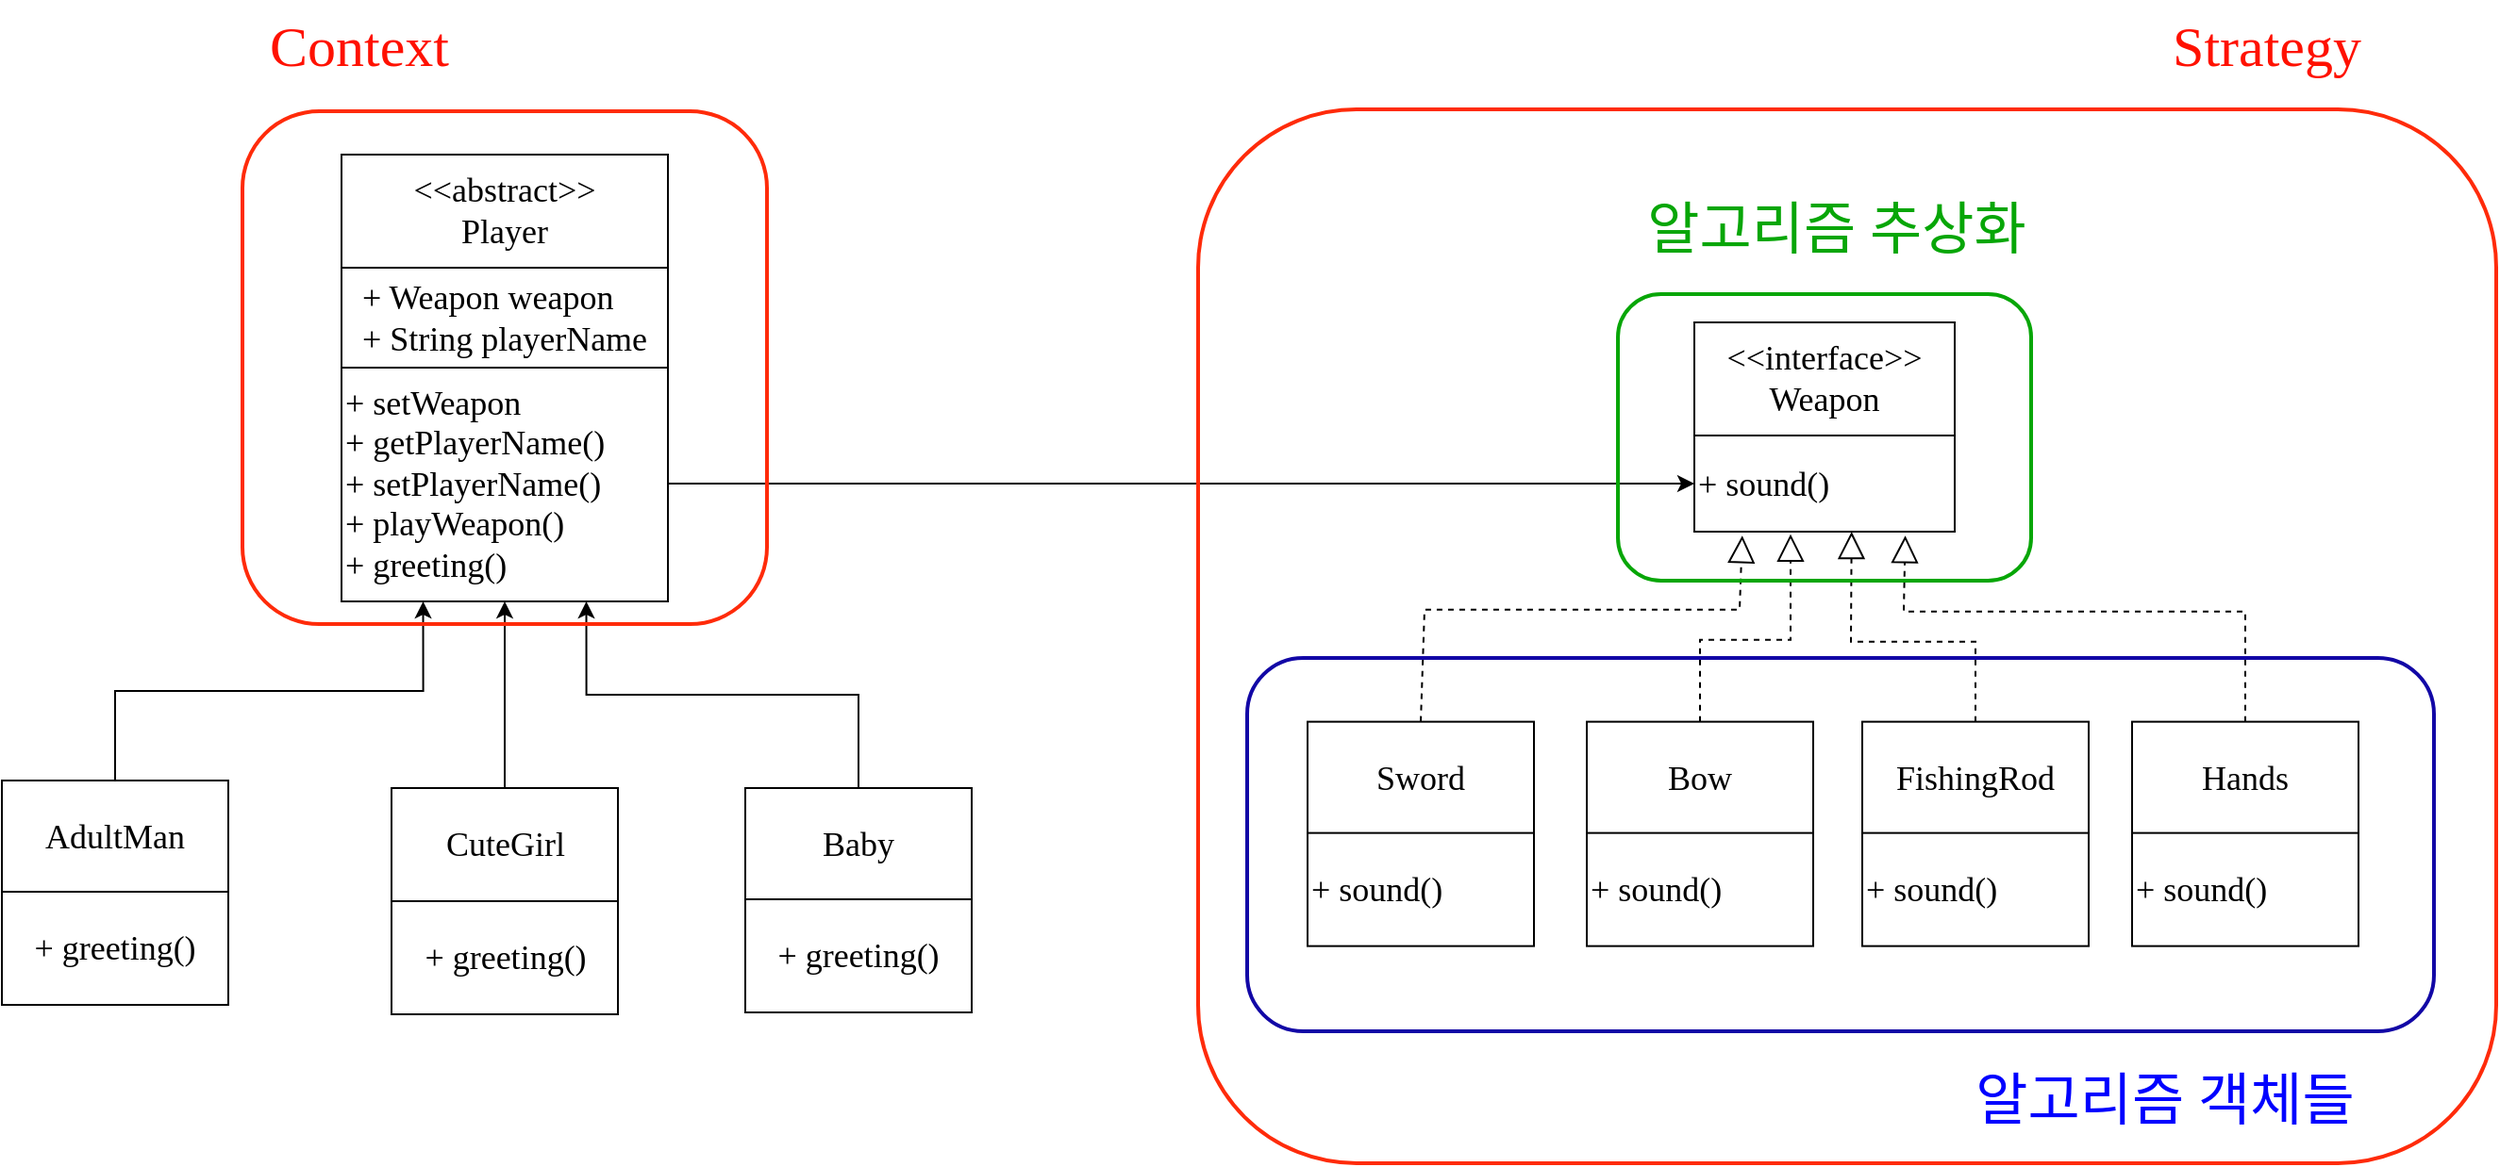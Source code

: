 <mxfile version="21.6.5" type="github">
  <diagram name="페이지-1" id="B4MePi_PxGgPZCZIqKph">
    <mxGraphModel dx="2487" dy="882" grid="0" gridSize="10" guides="1" tooltips="1" connect="1" arrows="1" fold="1" page="0" pageScale="1" pageWidth="827" pageHeight="1169" math="0" shadow="0">
      <root>
        <mxCell id="0" />
        <mxCell id="1" parent="0" />
        <mxCell id="rBUCDgXHiGP98CzNsXHS-55" style="edgeStyle=orthogonalEdgeStyle;rounded=0;orthogonalLoop=1;jettySize=auto;html=1;exitX=0.5;exitY=0;exitDx=0;exitDy=0;entryX=0.25;entryY=1;entryDx=0;entryDy=0;fontFamily=BinggraeMelona-Bold;fontSource=https%3A%2F%2Fcdn.jsdelivr.net%2Fgh%2Fprojectnoonnu%2Fnoonfonts_twelve%401.0%2FBinggraeMelona-Bold.woff;fontSize=18;" parent="1" source="rBUCDgXHiGP98CzNsXHS-2" target="rBUCDgXHiGP98CzNsXHS-66" edge="1">
          <mxGeometry relative="1" as="geometry">
            <mxPoint x="-198.114" y="585" as="targetPoint" />
          </mxGeometry>
        </mxCell>
        <mxCell id="rBUCDgXHiGP98CzNsXHS-2" value="AdultMan" style="rounded=0;whiteSpace=wrap;html=1;fontFamily=BinggraeMelona-Bold;fontSource=https%3A%2F%2Fcdn.jsdelivr.net%2Fgh%2Fprojectnoonnu%2Fnoonfonts_twelve%401.0%2FBinggraeMelona-Bold.woff;fontSize=18;" parent="1" vertex="1">
          <mxGeometry x="-452" y="680" width="120" height="60" as="geometry" />
        </mxCell>
        <mxCell id="rBUCDgXHiGP98CzNsXHS-81" style="edgeStyle=orthogonalEdgeStyle;rounded=0;orthogonalLoop=1;jettySize=auto;html=1;exitX=0.5;exitY=0;exitDx=0;exitDy=0;entryX=0.5;entryY=1;entryDx=0;entryDy=0;" parent="1" source="rBUCDgXHiGP98CzNsXHS-3" target="rBUCDgXHiGP98CzNsXHS-66" edge="1">
          <mxGeometry relative="1" as="geometry" />
        </mxCell>
        <mxCell id="rBUCDgXHiGP98CzNsXHS-3" value="CuteGirl" style="rounded=0;whiteSpace=wrap;html=1;fontFamily=BinggraeMelona-Bold;fontSource=https%3A%2F%2Fcdn.jsdelivr.net%2Fgh%2Fprojectnoonnu%2Fnoonfonts_twelve%401.0%2FBinggraeMelona-Bold.woff;fontSize=18;" parent="1" vertex="1">
          <mxGeometry x="-245.5" y="684" width="120" height="60" as="geometry" />
        </mxCell>
        <mxCell id="rBUCDgXHiGP98CzNsXHS-16" value="Sword" style="rounded=0;whiteSpace=wrap;html=1;fontFamily=BinggraeMelona-Bold;fontSource=https%3A%2F%2Fcdn.jsdelivr.net%2Fgh%2Fprojectnoonnu%2Fnoonfonts_twelve%401.0%2FBinggraeMelona-Bold.woff;fontSize=18;" parent="1" vertex="1">
          <mxGeometry x="240" y="648.82" width="120" height="60" as="geometry" />
        </mxCell>
        <mxCell id="rBUCDgXHiGP98CzNsXHS-17" value="Bow" style="rounded=0;whiteSpace=wrap;html=1;fontFamily=BinggraeMelona-Bold;fontSource=https%3A%2F%2Fcdn.jsdelivr.net%2Fgh%2Fprojectnoonnu%2Fnoonfonts_twelve%401.0%2FBinggraeMelona-Bold.woff;fontSize=18;" parent="1" vertex="1">
          <mxGeometry x="388" y="648.82" width="120" height="60" as="geometry" />
        </mxCell>
        <mxCell id="rBUCDgXHiGP98CzNsXHS-18" value="FishingRod" style="rounded=0;whiteSpace=wrap;html=1;fontFamily=BinggraeMelona-Bold;fontSource=https%3A%2F%2Fcdn.jsdelivr.net%2Fgh%2Fprojectnoonnu%2Fnoonfonts_twelve%401.0%2FBinggraeMelona-Bold.woff;fontSize=18;" parent="1" vertex="1">
          <mxGeometry x="534" y="648.82" width="120" height="60" as="geometry" />
        </mxCell>
        <mxCell id="rBUCDgXHiGP98CzNsXHS-28" value="Hands" style="rounded=0;whiteSpace=wrap;html=1;fontFamily=BinggraeMelona-Bold;fontSource=https%3A%2F%2Fcdn.jsdelivr.net%2Fgh%2Fprojectnoonnu%2Fnoonfonts_twelve%401.0%2FBinggraeMelona-Bold.woff;fontSize=18;" parent="1" vertex="1">
          <mxGeometry x="677" y="648.82" width="120" height="60" as="geometry" />
        </mxCell>
        <mxCell id="rBUCDgXHiGP98CzNsXHS-45" value="" style="endArrow=block;dashed=1;endFill=0;endSize=12;html=1;rounded=0;exitX=0.5;exitY=0;exitDx=0;exitDy=0;entryX=0.81;entryY=1.013;entryDx=0;entryDy=0;entryPerimeter=0;fontFamily=BinggraeMelona-Bold;fontSource=https%3A%2F%2Fcdn.jsdelivr.net%2Fgh%2Fprojectnoonnu%2Fnoonfonts_twelve%401.0%2FBinggraeMelona-Bold.woff;fontSize=18;" parent="1" source="rBUCDgXHiGP98CzNsXHS-28" edge="1">
          <mxGeometry width="160" relative="1" as="geometry">
            <mxPoint x="737" y="634.32" as="sourcePoint" />
            <mxPoint x="556.78" y="550.1" as="targetPoint" />
            <Array as="points">
              <mxPoint x="737" y="590.32" />
              <mxPoint x="556" y="590.32" />
            </Array>
          </mxGeometry>
        </mxCell>
        <mxCell id="rBUCDgXHiGP98CzNsXHS-49" value="" style="endArrow=block;dashed=1;endFill=0;endSize=12;html=1;rounded=0;entryX=0.184;entryY=1.013;entryDx=0;entryDy=0;exitX=0.5;exitY=0;exitDx=0;exitDy=0;entryPerimeter=0;fontFamily=BinggraeMelona-Bold;fontSource=https%3A%2F%2Fcdn.jsdelivr.net%2Fgh%2Fprojectnoonnu%2Fnoonfonts_twelve%401.0%2FBinggraeMelona-Bold.woff;fontSize=18;" parent="1" source="rBUCDgXHiGP98CzNsXHS-16" edge="1">
          <mxGeometry width="160" relative="1" as="geometry">
            <mxPoint x="302" y="633.32" as="sourcePoint" />
            <mxPoint x="470.392" y="550.1" as="targetPoint" />
            <Array as="points">
              <mxPoint x="302" y="589.32" />
              <mxPoint x="469" y="589.32" />
            </Array>
          </mxGeometry>
        </mxCell>
        <mxCell id="rBUCDgXHiGP98CzNsXHS-58" value="" style="endArrow=block;dashed=1;endFill=0;endSize=12;html=1;rounded=0;entryX=0.129;entryY=0.996;entryDx=0;entryDy=0;exitX=0.5;exitY=0;exitDx=0;exitDy=0;entryPerimeter=0;fontFamily=BinggraeMelona-Bold;fontSource=https%3A%2F%2Fcdn.jsdelivr.net%2Fgh%2Fprojectnoonnu%2Fnoonfonts_twelve%401.0%2FBinggraeMelona-Bold.woff;fontSize=18;" parent="1" source="rBUCDgXHiGP98CzNsXHS-17" edge="1">
          <mxGeometry width="160" relative="1" as="geometry">
            <mxPoint x="329" y="633.32" as="sourcePoint" />
            <mxPoint x="496" y="549.32" as="targetPoint" />
            <Array as="points">
              <mxPoint x="448" y="605.32" />
              <mxPoint x="496" y="605.32" />
            </Array>
          </mxGeometry>
        </mxCell>
        <mxCell id="rBUCDgXHiGP98CzNsXHS-59" value="" style="endArrow=block;dashed=1;endFill=0;endSize=12;html=1;rounded=0;entryX=0.604;entryY=0.978;entryDx=0;entryDy=0;exitX=0.5;exitY=0;exitDx=0;exitDy=0;entryPerimeter=0;fontFamily=BinggraeMelona-Bold;fontSource=https%3A%2F%2Fcdn.jsdelivr.net%2Fgh%2Fprojectnoonnu%2Fnoonfonts_twelve%401.0%2FBinggraeMelona-Bold.woff;fontSize=18;" parent="1" source="rBUCDgXHiGP98CzNsXHS-18" edge="1">
          <mxGeometry width="160" relative="1" as="geometry">
            <mxPoint x="709" y="638.32" as="sourcePoint" />
            <mxPoint x="528.352" y="548.0" as="targetPoint" />
            <Array as="points">
              <mxPoint x="594" y="606.32" />
              <mxPoint x="528" y="606.32" />
            </Array>
          </mxGeometry>
        </mxCell>
        <mxCell id="rBUCDgXHiGP98CzNsXHS-60" value="&amp;lt;&amp;lt;abstract&amp;gt;&amp;gt;&lt;br style=&quot;font-size: 18px;&quot;&gt;Player" style="rounded=0;whiteSpace=wrap;html=1;fontFamily=BinggraeMelona-Bold;fontSource=https%3A%2F%2Fcdn.jsdelivr.net%2Fgh%2Fprojectnoonnu%2Fnoonfonts_twelve%401.0%2FBinggraeMelona-Bold.woff;fontSize=18;" parent="1" vertex="1">
          <mxGeometry x="-272" y="348" width="173" height="60" as="geometry" />
        </mxCell>
        <mxCell id="rBUCDgXHiGP98CzNsXHS-65" value="+ greeting()" style="rounded=0;whiteSpace=wrap;html=1;fontFamily=BinggraeMelona-Bold;fontSource=https%3A%2F%2Fcdn.jsdelivr.net%2Fgh%2Fprojectnoonnu%2Fnoonfonts_twelve%401.0%2FBinggraeMelona-Bold.woff;fontSize=18;" parent="1" vertex="1">
          <mxGeometry x="-452" y="739" width="120" height="60" as="geometry" />
        </mxCell>
        <mxCell id="rBUCDgXHiGP98CzNsXHS-79" style="edgeStyle=orthogonalEdgeStyle;rounded=0;orthogonalLoop=1;jettySize=auto;html=1;exitX=1;exitY=0.5;exitDx=0;exitDy=0;entryX=0;entryY=0.5;entryDx=0;entryDy=0;fontFamily=BinggraeMelona-Bold;fontSource=https%3A%2F%2Fcdn.jsdelivr.net%2Fgh%2Fprojectnoonnu%2Fnoonfonts_twelve%401.0%2FBinggraeMelona-Bold.woff;fontSize=18;" parent="1" source="rBUCDgXHiGP98CzNsXHS-66" target="rBUCDgXHiGP98CzNsXHS-78" edge="1">
          <mxGeometry relative="1" as="geometry" />
        </mxCell>
        <mxCell id="rBUCDgXHiGP98CzNsXHS-66" value="+ setWeapon&lt;br style=&quot;font-size: 18px;&quot;&gt;+ getPlayerName()&lt;br style=&quot;font-size: 18px;&quot;&gt;+ setPlayerName()&lt;br&gt;+ playWeapon()&lt;br&gt;+&amp;nbsp;greeting()" style="rounded=0;whiteSpace=wrap;html=1;align=left;fontFamily=BinggraeMelona-Bold;fontSource=https%3A%2F%2Fcdn.jsdelivr.net%2Fgh%2Fprojectnoonnu%2Fnoonfonts_twelve%401.0%2FBinggraeMelona-Bold.woff;fontSize=18;fontStyle=0" parent="1" vertex="1">
          <mxGeometry x="-272" y="460" width="173" height="125" as="geometry" />
        </mxCell>
        <mxCell id="rBUCDgXHiGP98CzNsXHS-68" value="+ greeting()" style="rounded=0;whiteSpace=wrap;html=1;fontFamily=BinggraeMelona-Bold;fontSource=https%3A%2F%2Fcdn.jsdelivr.net%2Fgh%2Fprojectnoonnu%2Fnoonfonts_twelve%401.0%2FBinggraeMelona-Bold.woff;fontSize=18;" parent="1" vertex="1">
          <mxGeometry x="-245.5" y="744" width="120" height="60" as="geometry" />
        </mxCell>
        <mxCell id="rBUCDgXHiGP98CzNsXHS-70" style="edgeStyle=orthogonalEdgeStyle;rounded=0;orthogonalLoop=1;jettySize=auto;html=1;exitX=0.5;exitY=0;exitDx=0;exitDy=0;entryX=0.75;entryY=1;entryDx=0;entryDy=0;fontFamily=BinggraeMelona-Bold;fontSource=https%3A%2F%2Fcdn.jsdelivr.net%2Fgh%2Fprojectnoonnu%2Fnoonfonts_twelve%401.0%2FBinggraeMelona-Bold.woff;fontSize=18;" parent="1" source="rBUCDgXHiGP98CzNsXHS-71" target="rBUCDgXHiGP98CzNsXHS-66" edge="1">
          <mxGeometry relative="1" as="geometry">
            <mxPoint x="195.886" y="589" as="targetPoint" />
          </mxGeometry>
        </mxCell>
        <mxCell id="rBUCDgXHiGP98CzNsXHS-71" value="Baby" style="rounded=0;whiteSpace=wrap;html=1;fontFamily=BinggraeMelona-Bold;fontSource=https%3A%2F%2Fcdn.jsdelivr.net%2Fgh%2Fprojectnoonnu%2Fnoonfonts_twelve%401.0%2FBinggraeMelona-Bold.woff;fontSize=18;" parent="1" vertex="1">
          <mxGeometry x="-58" y="684" width="120" height="60" as="geometry" />
        </mxCell>
        <mxCell id="rBUCDgXHiGP98CzNsXHS-72" value="+ greeting()" style="rounded=0;whiteSpace=wrap;html=1;fontFamily=BinggraeMelona-Bold;fontSource=https%3A%2F%2Fcdn.jsdelivr.net%2Fgh%2Fprojectnoonnu%2Fnoonfonts_twelve%401.0%2FBinggraeMelona-Bold.woff;fontSize=18;" parent="1" vertex="1">
          <mxGeometry x="-58" y="743" width="120" height="60" as="geometry" />
        </mxCell>
        <mxCell id="rBUCDgXHiGP98CzNsXHS-73" value="+ sound()" style="rounded=0;whiteSpace=wrap;html=1;fontFamily=BinggraeMelona-Bold;fontSource=https%3A%2F%2Fcdn.jsdelivr.net%2Fgh%2Fprojectnoonnu%2Fnoonfonts_twelve%401.0%2FBinggraeMelona-Bold.woff;fontSize=18;align=left;" parent="1" vertex="1">
          <mxGeometry x="240" y="707.82" width="120" height="60" as="geometry" />
        </mxCell>
        <mxCell id="rBUCDgXHiGP98CzNsXHS-74" value="+&amp;nbsp;sound()" style="rounded=0;whiteSpace=wrap;html=1;fontFamily=BinggraeMelona-Bold;fontSource=https%3A%2F%2Fcdn.jsdelivr.net%2Fgh%2Fprojectnoonnu%2Fnoonfonts_twelve%401.0%2FBinggraeMelona-Bold.woff;fontSize=18;align=left;" parent="1" vertex="1">
          <mxGeometry x="388" y="707.82" width="120" height="60" as="geometry" />
        </mxCell>
        <mxCell id="rBUCDgXHiGP98CzNsXHS-75" value="+&amp;nbsp;sound()" style="rounded=0;whiteSpace=wrap;html=1;fontFamily=BinggraeMelona-Bold;fontSource=https%3A%2F%2Fcdn.jsdelivr.net%2Fgh%2Fprojectnoonnu%2Fnoonfonts_twelve%401.0%2FBinggraeMelona-Bold.woff;fontSize=18;align=left;" parent="1" vertex="1">
          <mxGeometry x="534" y="707.82" width="120" height="60" as="geometry" />
        </mxCell>
        <mxCell id="rBUCDgXHiGP98CzNsXHS-76" value="+&amp;nbsp;sound()" style="rounded=0;whiteSpace=wrap;html=1;fontFamily=BinggraeMelona-Bold;fontSource=https%3A%2F%2Fcdn.jsdelivr.net%2Fgh%2Fprojectnoonnu%2Fnoonfonts_twelve%401.0%2FBinggraeMelona-Bold.woff;fontSize=18;align=left;" parent="1" vertex="1">
          <mxGeometry x="677" y="707.82" width="120" height="60" as="geometry" />
        </mxCell>
        <mxCell id="rBUCDgXHiGP98CzNsXHS-77" value="&amp;lt;&amp;lt;interface&amp;gt;&amp;gt;&lt;br style=&quot;font-size: 18px;&quot;&gt;Weapon" style="rounded=0;whiteSpace=wrap;html=1;fontFamily=BinggraeMelona-Bold;fontSource=https%3A%2F%2Fcdn.jsdelivr.net%2Fgh%2Fprojectnoonnu%2Fnoonfonts_twelve%401.0%2FBinggraeMelona-Bold.woff;fontSize=18;" parent="1" vertex="1">
          <mxGeometry x="445" y="437" width="138" height="60" as="geometry" />
        </mxCell>
        <mxCell id="rBUCDgXHiGP98CzNsXHS-78" value="+&amp;nbsp;sound()" style="rounded=0;whiteSpace=wrap;html=1;fontFamily=BinggraeMelona-Bold;fontSource=https%3A%2F%2Fcdn.jsdelivr.net%2Fgh%2Fprojectnoonnu%2Fnoonfonts_twelve%401.0%2FBinggraeMelona-Bold.woff;fontSize=18;align=left;" parent="1" vertex="1">
          <mxGeometry x="445" y="497" width="138" height="51" as="geometry" />
        </mxCell>
        <mxCell id="rBUCDgXHiGP98CzNsXHS-80" value="&lt;div style=&quot;text-align: left;&quot;&gt;&lt;span style=&quot;background-color: initial;&quot;&gt;+ Weapon weapon&lt;/span&gt;&lt;/div&gt;&lt;div style=&quot;text-align: left;&quot;&gt;&lt;span style=&quot;background-color: initial;&quot;&gt;+ String playerName&lt;/span&gt;&lt;/div&gt;" style="rounded=0;whiteSpace=wrap;html=1;fontFamily=BinggraeMelona-Bold;fontSource=https%3A%2F%2Fcdn.jsdelivr.net%2Fgh%2Fprojectnoonnu%2Fnoonfonts_twelve%401.0%2FBinggraeMelona-Bold.woff;fontSize=18;" parent="1" vertex="1">
          <mxGeometry x="-272" y="408" width="173" height="53" as="geometry" />
        </mxCell>
        <mxCell id="rBUCDgXHiGP98CzNsXHS-83" value="" style="rounded=1;whiteSpace=wrap;html=1;labelBackgroundColor=none;fillColor=none;strokeColor=#FF2B0A;strokeWidth=2;" parent="1" vertex="1">
          <mxGeometry x="-324.5" y="325" width="278" height="272" as="geometry" />
        </mxCell>
        <mxCell id="rBUCDgXHiGP98CzNsXHS-84" value="&lt;font data-font-src=&quot;https://cdn.jsdelivr.net/gh/projectnoonnu/noonfonts_twelve@1.0/BinggraeMelona-Bold.woff&quot; style=&quot;font-size: 30px;&quot;&gt;Context&lt;/font&gt;" style="text;html=1;align=center;verticalAlign=middle;resizable=0;points=[];autosize=1;strokeColor=none;fillColor=none;fontColor=#FF1100;fontSize=30;fontFamily=BinggraeMelona-Bold;fontSource=https%3A%2F%2Fcdn.jsdelivr.net%2Fgh%2Fprojectnoonnu%2Fnoonfonts_twelve%401.0%2FBinggraeMelona-Bold.woff;" parent="1" vertex="1">
          <mxGeometry x="-324.5" y="266" width="122" height="48" as="geometry" />
        </mxCell>
        <mxCell id="rBUCDgXHiGP98CzNsXHS-85" value="" style="rounded=1;whiteSpace=wrap;html=1;labelBackgroundColor=none;fillColor=none;strokeColor=#1207a6;strokeWidth=2;" parent="1" vertex="1">
          <mxGeometry x="208" y="615" width="629" height="198" as="geometry" />
        </mxCell>
        <mxCell id="rBUCDgXHiGP98CzNsXHS-86" value="&lt;font color=&quot;#0000ff&quot;&gt;알고리즘 객체들&lt;/font&gt;" style="text;html=1;align=center;verticalAlign=middle;resizable=0;points=[];autosize=1;strokeColor=none;fillColor=none;fontColor=#FF1100;fontSize=30;fontFamily=BinggraeMelona-Bold;fontSource=https%3A%2F%2Fcdn.jsdelivr.net%2Fgh%2Fprojectnoonnu%2Fnoonfonts_twelve%401.0%2FBinggraeMelona-Bold.woff;" parent="1" vertex="1">
          <mxGeometry x="584" y="825" width="220" height="48" as="geometry" />
        </mxCell>
        <mxCell id="RNqp_fFHLFLoKYIVdsWY-1" value="&lt;font&gt;알고리즘 추상화&lt;/font&gt;" style="text;html=1;align=center;verticalAlign=middle;resizable=0;points=[];autosize=1;strokeColor=none;fillColor=none;fontColor=#07A607;fontSize=30;fontFamily=BinggraeMelona-Bold;fontSource=https%3A%2F%2Fcdn.jsdelivr.net%2Fgh%2Fprojectnoonnu%2Fnoonfonts_twelve%401.0%2FBinggraeMelona-Bold.woff;" vertex="1" parent="1">
          <mxGeometry x="410" y="363" width="220" height="48" as="geometry" />
        </mxCell>
        <mxCell id="RNqp_fFHLFLoKYIVdsWY-3" value="" style="rounded=1;whiteSpace=wrap;html=1;labelBackgroundColor=none;fillColor=none;strokeColor=#07A607;strokeWidth=2;" vertex="1" parent="1">
          <mxGeometry x="404.5" y="422" width="219" height="152" as="geometry" />
        </mxCell>
        <mxCell id="RNqp_fFHLFLoKYIVdsWY-4" value="" style="rounded=1;whiteSpace=wrap;html=1;labelBackgroundColor=none;fillColor=none;strokeColor=#FF2B0A;strokeWidth=2;" vertex="1" parent="1">
          <mxGeometry x="182" y="324" width="688" height="559" as="geometry" />
        </mxCell>
        <mxCell id="RNqp_fFHLFLoKYIVdsWY-5" value="&lt;font data-font-src=&quot;https://cdn.jsdelivr.net/gh/projectnoonnu/noonfonts_twelve@1.0/BinggraeMelona-Bold.woff&quot; style=&quot;font-size: 30px;&quot;&gt;Strategy&lt;br&gt;&lt;/font&gt;" style="text;html=1;align=center;verticalAlign=middle;resizable=0;points=[];autosize=1;strokeColor=none;fillColor=none;fontColor=#FF1100;fontSize=30;fontFamily=BinggraeMelona-Bold;fontSource=https%3A%2F%2Fcdn.jsdelivr.net%2Fgh%2Fprojectnoonnu%2Fnoonfonts_twelve%401.0%2FBinggraeMelona-Bold.woff;" vertex="1" parent="1">
          <mxGeometry x="682" y="266" width="131" height="48" as="geometry" />
        </mxCell>
      </root>
    </mxGraphModel>
  </diagram>
</mxfile>
